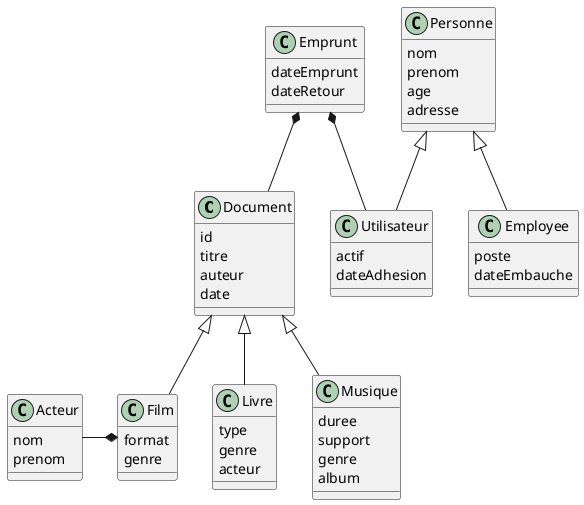 @startuml

Document : id
Document : titre
Document : auteur
Document : date

Livre : type
Livre : genre
Livre : acteur

Musique : duree
Musique : support
Musique : genre
Musique : album

Film : format
Film : genre

Acteur : nom
Acteur : prenom

Personne : nom
Personne : prenom
Personne : age
Personne : adresse

Utilisateur : actif
Utilisateur : dateAdhesion

Employee : poste
Employee : dateEmbauche

Emprunt : dateEmprunt
Emprunt : dateRetour

Document <|-- Livre
Document <|-- Musique
Document <|-- Film
Acteur -* Film

Personne <|-- Utilisateur
Personne <|-- Employee

Emprunt *-- Utilisateur
Emprunt *-- Document

@enduml
